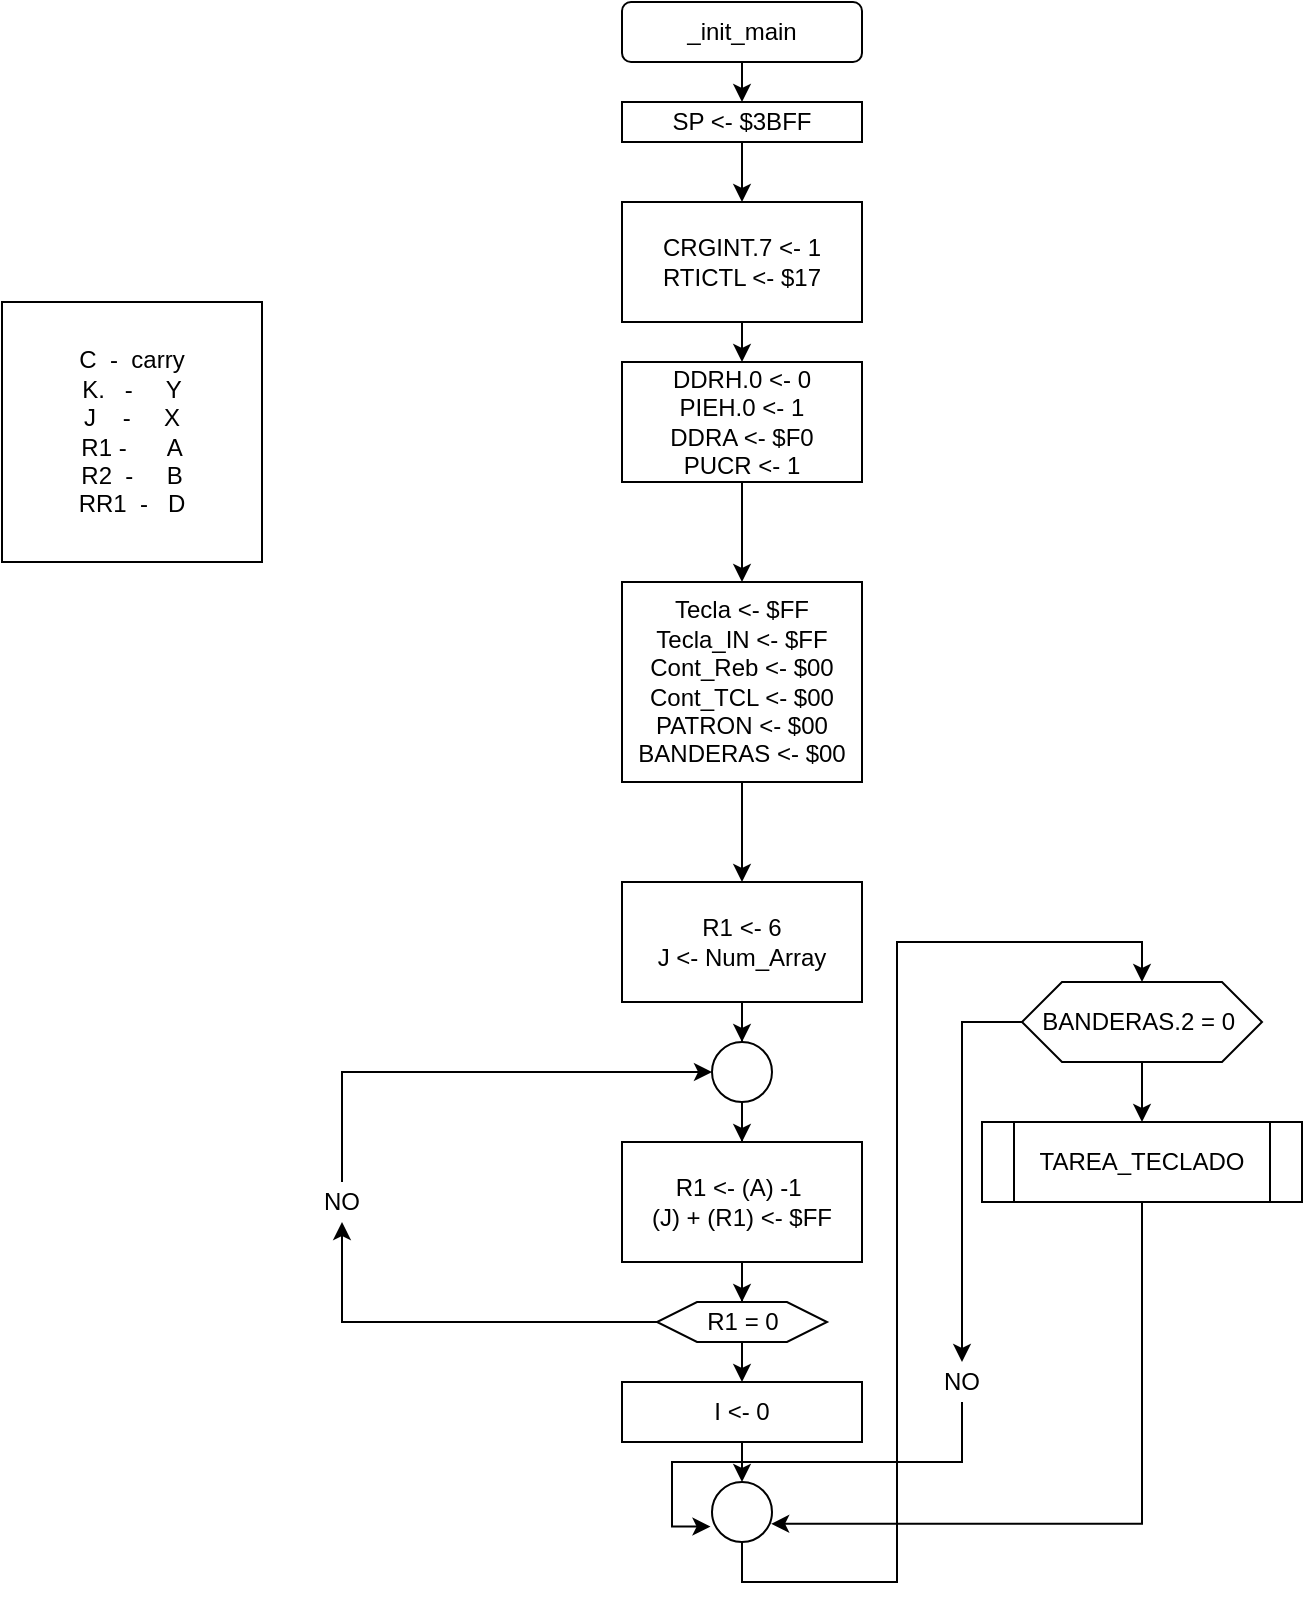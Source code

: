 <mxfile version="14.2.9" type="device"><diagram id="Vap7VGlmj7mA0fxkvcFt" name="Page-1"><mxGraphModel dx="1246" dy="601" grid="1" gridSize="10" guides="1" tooltips="1" connect="1" arrows="1" fold="1" page="1" pageScale="1" pageWidth="850" pageHeight="1100" math="0" shadow="0"><root><mxCell id="0"/><mxCell id="1" parent="0"/><mxCell id="mARzQ-WPaSmC9xW1_njs-18" style="edgeStyle=orthogonalEdgeStyle;rounded=0;orthogonalLoop=1;jettySize=auto;html=1;exitX=0.5;exitY=1;exitDx=0;exitDy=0;entryX=0.5;entryY=0;entryDx=0;entryDy=0;" parent="1" source="mARzQ-WPaSmC9xW1_njs-1" target="mARzQ-WPaSmC9xW1_njs-17" edge="1"><mxGeometry relative="1" as="geometry"/></mxCell><mxCell id="mARzQ-WPaSmC9xW1_njs-1" value="_init_main" style="rounded=1;whiteSpace=wrap;html=1;" parent="1" vertex="1"><mxGeometry x="310" y="290" width="120" height="30" as="geometry"/></mxCell><mxCell id="mARzQ-WPaSmC9xW1_njs-20" style="edgeStyle=orthogonalEdgeStyle;rounded=0;orthogonalLoop=1;jettySize=auto;html=1;exitX=0.5;exitY=1;exitDx=0;exitDy=0;entryX=0.5;entryY=0;entryDx=0;entryDy=0;" parent="1" source="mARzQ-WPaSmC9xW1_njs-2" target="mARzQ-WPaSmC9xW1_njs-3" edge="1"><mxGeometry relative="1" as="geometry"/></mxCell><mxCell id="mARzQ-WPaSmC9xW1_njs-2" value="CRGINT.7 &amp;lt;- 1&lt;br&gt;RTICTL &amp;lt;- $17" style="rounded=0;whiteSpace=wrap;html=1;" parent="1" vertex="1"><mxGeometry x="310" y="390" width="120" height="60" as="geometry"/></mxCell><mxCell id="mARzQ-WPaSmC9xW1_njs-21" style="edgeStyle=orthogonalEdgeStyle;rounded=0;orthogonalLoop=1;jettySize=auto;html=1;exitX=0.5;exitY=1;exitDx=0;exitDy=0;entryX=0.5;entryY=0;entryDx=0;entryDy=0;" parent="1" source="mARzQ-WPaSmC9xW1_njs-3" target="mARzQ-WPaSmC9xW1_njs-4" edge="1"><mxGeometry relative="1" as="geometry"/></mxCell><mxCell id="mARzQ-WPaSmC9xW1_njs-3" value="DDRH.0 &amp;lt;- 0&lt;br&gt;PIEH.0 &amp;lt;- 1&lt;br&gt;DDRA &amp;lt;- $F0&lt;br&gt;PUCR &amp;lt;- 1" style="rounded=0;whiteSpace=wrap;html=1;" parent="1" vertex="1"><mxGeometry x="310" y="470" width="120" height="60" as="geometry"/></mxCell><mxCell id="mARzQ-WPaSmC9xW1_njs-22" style="edgeStyle=orthogonalEdgeStyle;rounded=0;orthogonalLoop=1;jettySize=auto;html=1;exitX=0.5;exitY=1;exitDx=0;exitDy=0;" parent="1" source="mARzQ-WPaSmC9xW1_njs-4" target="mARzQ-WPaSmC9xW1_njs-5" edge="1"><mxGeometry relative="1" as="geometry"/></mxCell><mxCell id="mARzQ-WPaSmC9xW1_njs-4" value="Tecla &amp;lt;- $FF&lt;br&gt;Tecla_IN &amp;lt;- $FF&lt;br&gt;Cont_Reb &amp;lt;- $00&lt;br&gt;Cont_TCL &amp;lt;- $00&lt;br&gt;PATRON &amp;lt;- $00&lt;br&gt;BANDERAS &amp;lt;- $00" style="rounded=0;whiteSpace=wrap;html=1;" parent="1" vertex="1"><mxGeometry x="310" y="580" width="120" height="100" as="geometry"/></mxCell><mxCell id="mARzQ-WPaSmC9xW1_njs-24" style="edgeStyle=orthogonalEdgeStyle;rounded=0;orthogonalLoop=1;jettySize=auto;html=1;exitX=0.5;exitY=1;exitDx=0;exitDy=0;" parent="1" source="mARzQ-WPaSmC9xW1_njs-5" target="mARzQ-WPaSmC9xW1_njs-7" edge="1"><mxGeometry relative="1" as="geometry"/></mxCell><mxCell id="mARzQ-WPaSmC9xW1_njs-5" value="R1 &amp;lt;- 6&lt;br&gt;J &amp;lt;- Num_Array" style="rounded=0;whiteSpace=wrap;html=1;" parent="1" vertex="1"><mxGeometry x="310" y="730" width="120" height="60" as="geometry"/></mxCell><mxCell id="mARzQ-WPaSmC9xW1_njs-25" style="edgeStyle=orthogonalEdgeStyle;rounded=0;orthogonalLoop=1;jettySize=auto;html=1;exitX=0.5;exitY=1;exitDx=0;exitDy=0;" parent="1" source="mARzQ-WPaSmC9xW1_njs-7" target="mARzQ-WPaSmC9xW1_njs-8" edge="1"><mxGeometry relative="1" as="geometry"/></mxCell><mxCell id="mARzQ-WPaSmC9xW1_njs-7" value="" style="ellipse;whiteSpace=wrap;html=1;aspect=fixed;" parent="1" vertex="1"><mxGeometry x="355" y="810" width="30" height="30" as="geometry"/></mxCell><mxCell id="mARzQ-WPaSmC9xW1_njs-26" style="edgeStyle=orthogonalEdgeStyle;rounded=0;orthogonalLoop=1;jettySize=auto;html=1;exitX=0.5;exitY=1;exitDx=0;exitDy=0;" parent="1" source="mARzQ-WPaSmC9xW1_njs-8" target="mARzQ-WPaSmC9xW1_njs-10" edge="1"><mxGeometry relative="1" as="geometry"/></mxCell><mxCell id="mARzQ-WPaSmC9xW1_njs-8" value="R1 &amp;lt;- (A) -1&amp;nbsp;&lt;br&gt;(J) + (R1) &amp;lt;- $FF" style="rounded=0;whiteSpace=wrap;html=1;" parent="1" vertex="1"><mxGeometry x="310" y="860" width="120" height="60" as="geometry"/></mxCell><mxCell id="mARzQ-WPaSmC9xW1_njs-9" value="C &amp;nbsp;- &amp;nbsp;carry&lt;br&gt;K. &amp;nbsp; - &amp;nbsp; &amp;nbsp; Y&lt;br&gt;J &amp;nbsp; &amp;nbsp;- &amp;nbsp; &amp;nbsp; X&lt;br&gt;R1 - &amp;nbsp; &amp;nbsp; &amp;nbsp;A&lt;br&gt;R2 &amp;nbsp;- &amp;nbsp; &amp;nbsp; B&lt;br&gt;RR1 &amp;nbsp;- &amp;nbsp; D" style="whiteSpace=wrap;html=1;aspect=fixed;" parent="1" vertex="1"><mxGeometry y="440" width="130" height="130" as="geometry"/></mxCell><mxCell id="mARzQ-WPaSmC9xW1_njs-27" style="edgeStyle=orthogonalEdgeStyle;rounded=0;orthogonalLoop=1;jettySize=auto;html=1;exitX=0.5;exitY=1;exitDx=0;exitDy=0;entryX=0.5;entryY=0;entryDx=0;entryDy=0;" parent="1" source="mARzQ-WPaSmC9xW1_njs-10" target="mARzQ-WPaSmC9xW1_njs-11" edge="1"><mxGeometry relative="1" as="geometry"/></mxCell><mxCell id="mARzQ-WPaSmC9xW1_njs-31" style="edgeStyle=orthogonalEdgeStyle;rounded=0;orthogonalLoop=1;jettySize=auto;html=1;exitX=0;exitY=0.5;exitDx=0;exitDy=0;entryX=0.5;entryY=1;entryDx=0;entryDy=0;" parent="1" source="mARzQ-WPaSmC9xW1_njs-10" target="mARzQ-WPaSmC9xW1_njs-30" edge="1"><mxGeometry relative="1" as="geometry"/></mxCell><mxCell id="mARzQ-WPaSmC9xW1_njs-10" value="R1 = 0" style="shape=hexagon;perimeter=hexagonPerimeter2;whiteSpace=wrap;html=1;fixedSize=1;" parent="1" vertex="1"><mxGeometry x="327.5" y="940" width="85" height="20" as="geometry"/></mxCell><mxCell id="mARzQ-WPaSmC9xW1_njs-29" style="edgeStyle=orthogonalEdgeStyle;rounded=0;orthogonalLoop=1;jettySize=auto;html=1;exitX=0.5;exitY=1;exitDx=0;exitDy=0;entryX=0.5;entryY=0;entryDx=0;entryDy=0;" parent="1" source="mARzQ-WPaSmC9xW1_njs-11" target="mARzQ-WPaSmC9xW1_njs-13" edge="1"><mxGeometry relative="1" as="geometry"/></mxCell><mxCell id="mARzQ-WPaSmC9xW1_njs-11" value="I &amp;lt;- 0" style="rounded=0;whiteSpace=wrap;html=1;" parent="1" vertex="1"><mxGeometry x="310" y="980" width="120" height="30" as="geometry"/></mxCell><mxCell id="mARzQ-WPaSmC9xW1_njs-33" style="edgeStyle=orthogonalEdgeStyle;rounded=0;orthogonalLoop=1;jettySize=auto;html=1;exitX=0.5;exitY=1;exitDx=0;exitDy=0;entryX=0.5;entryY=0;entryDx=0;entryDy=0;" parent="1" source="mARzQ-WPaSmC9xW1_njs-13" target="mARzQ-WPaSmC9xW1_njs-14" edge="1"><mxGeometry relative="1" as="geometry"/></mxCell><mxCell id="mARzQ-WPaSmC9xW1_njs-13" value="" style="ellipse;whiteSpace=wrap;html=1;aspect=fixed;" parent="1" vertex="1"><mxGeometry x="355" y="1030" width="30" height="30" as="geometry"/></mxCell><mxCell id="mARzQ-WPaSmC9xW1_njs-34" style="edgeStyle=orthogonalEdgeStyle;rounded=0;orthogonalLoop=1;jettySize=auto;html=1;exitX=0.5;exitY=1;exitDx=0;exitDy=0;entryX=0.5;entryY=0;entryDx=0;entryDy=0;" parent="1" source="mARzQ-WPaSmC9xW1_njs-14" target="mARzQ-WPaSmC9xW1_njs-15" edge="1"><mxGeometry relative="1" as="geometry"/></mxCell><mxCell id="mARzQ-WPaSmC9xW1_njs-37" style="edgeStyle=orthogonalEdgeStyle;rounded=0;orthogonalLoop=1;jettySize=auto;html=1;exitX=0;exitY=0.5;exitDx=0;exitDy=0;entryX=0.5;entryY=0;entryDx=0;entryDy=0;" parent="1" source="mARzQ-WPaSmC9xW1_njs-14" target="mARzQ-WPaSmC9xW1_njs-36" edge="1"><mxGeometry relative="1" as="geometry"/></mxCell><mxCell id="mARzQ-WPaSmC9xW1_njs-14" value="BANDERAS.2 = 0&amp;nbsp;" style="shape=hexagon;perimeter=hexagonPerimeter2;whiteSpace=wrap;html=1;fixedSize=1;" parent="1" vertex="1"><mxGeometry x="510" y="780" width="120" height="40" as="geometry"/></mxCell><mxCell id="mARzQ-WPaSmC9xW1_njs-35" style="edgeStyle=orthogonalEdgeStyle;rounded=0;orthogonalLoop=1;jettySize=auto;html=1;exitX=0.5;exitY=1;exitDx=0;exitDy=0;entryX=0.986;entryY=0.697;entryDx=0;entryDy=0;entryPerimeter=0;" parent="1" source="mARzQ-WPaSmC9xW1_njs-15" target="mARzQ-WPaSmC9xW1_njs-13" edge="1"><mxGeometry relative="1" as="geometry"/></mxCell><mxCell id="mARzQ-WPaSmC9xW1_njs-15" value="TAREA_TECLADO" style="shape=process;whiteSpace=wrap;html=1;backgroundOutline=1;" parent="1" vertex="1"><mxGeometry x="490" y="850" width="160" height="40" as="geometry"/></mxCell><mxCell id="mARzQ-WPaSmC9xW1_njs-19" style="edgeStyle=orthogonalEdgeStyle;rounded=0;orthogonalLoop=1;jettySize=auto;html=1;exitX=0.5;exitY=1;exitDx=0;exitDy=0;" parent="1" source="mARzQ-WPaSmC9xW1_njs-17" target="mARzQ-WPaSmC9xW1_njs-2" edge="1"><mxGeometry relative="1" as="geometry"/></mxCell><mxCell id="mARzQ-WPaSmC9xW1_njs-17" value="SP &amp;lt;- $3BFF" style="rounded=0;whiteSpace=wrap;html=1;" parent="1" vertex="1"><mxGeometry x="310" y="340" width="120" height="20" as="geometry"/></mxCell><mxCell id="mARzQ-WPaSmC9xW1_njs-32" style="edgeStyle=orthogonalEdgeStyle;rounded=0;orthogonalLoop=1;jettySize=auto;html=1;exitX=0.5;exitY=0;exitDx=0;exitDy=0;entryX=0;entryY=0.5;entryDx=0;entryDy=0;" parent="1" source="mARzQ-WPaSmC9xW1_njs-30" target="mARzQ-WPaSmC9xW1_njs-7" edge="1"><mxGeometry relative="1" as="geometry"/></mxCell><mxCell id="mARzQ-WPaSmC9xW1_njs-30" value="NO" style="text;html=1;strokeColor=none;fillColor=none;align=center;verticalAlign=middle;whiteSpace=wrap;rounded=0;" parent="1" vertex="1"><mxGeometry x="150" y="880" width="40" height="20" as="geometry"/></mxCell><mxCell id="mARzQ-WPaSmC9xW1_njs-38" style="edgeStyle=orthogonalEdgeStyle;rounded=0;orthogonalLoop=1;jettySize=auto;html=1;exitX=0.5;exitY=1;exitDx=0;exitDy=0;entryX=-0.025;entryY=0.743;entryDx=0;entryDy=0;entryPerimeter=0;" parent="1" source="mARzQ-WPaSmC9xW1_njs-36" target="mARzQ-WPaSmC9xW1_njs-13" edge="1"><mxGeometry relative="1" as="geometry"><Array as="points"><mxPoint x="480" y="1020"/><mxPoint x="335" y="1020"/><mxPoint x="335" y="1052"/></Array></mxGeometry></mxCell><mxCell id="mARzQ-WPaSmC9xW1_njs-36" value="NO" style="text;html=1;strokeColor=none;fillColor=none;align=center;verticalAlign=middle;whiteSpace=wrap;rounded=0;" parent="1" vertex="1"><mxGeometry x="460" y="970" width="40" height="20" as="geometry"/></mxCell></root></mxGraphModel></diagram></mxfile>